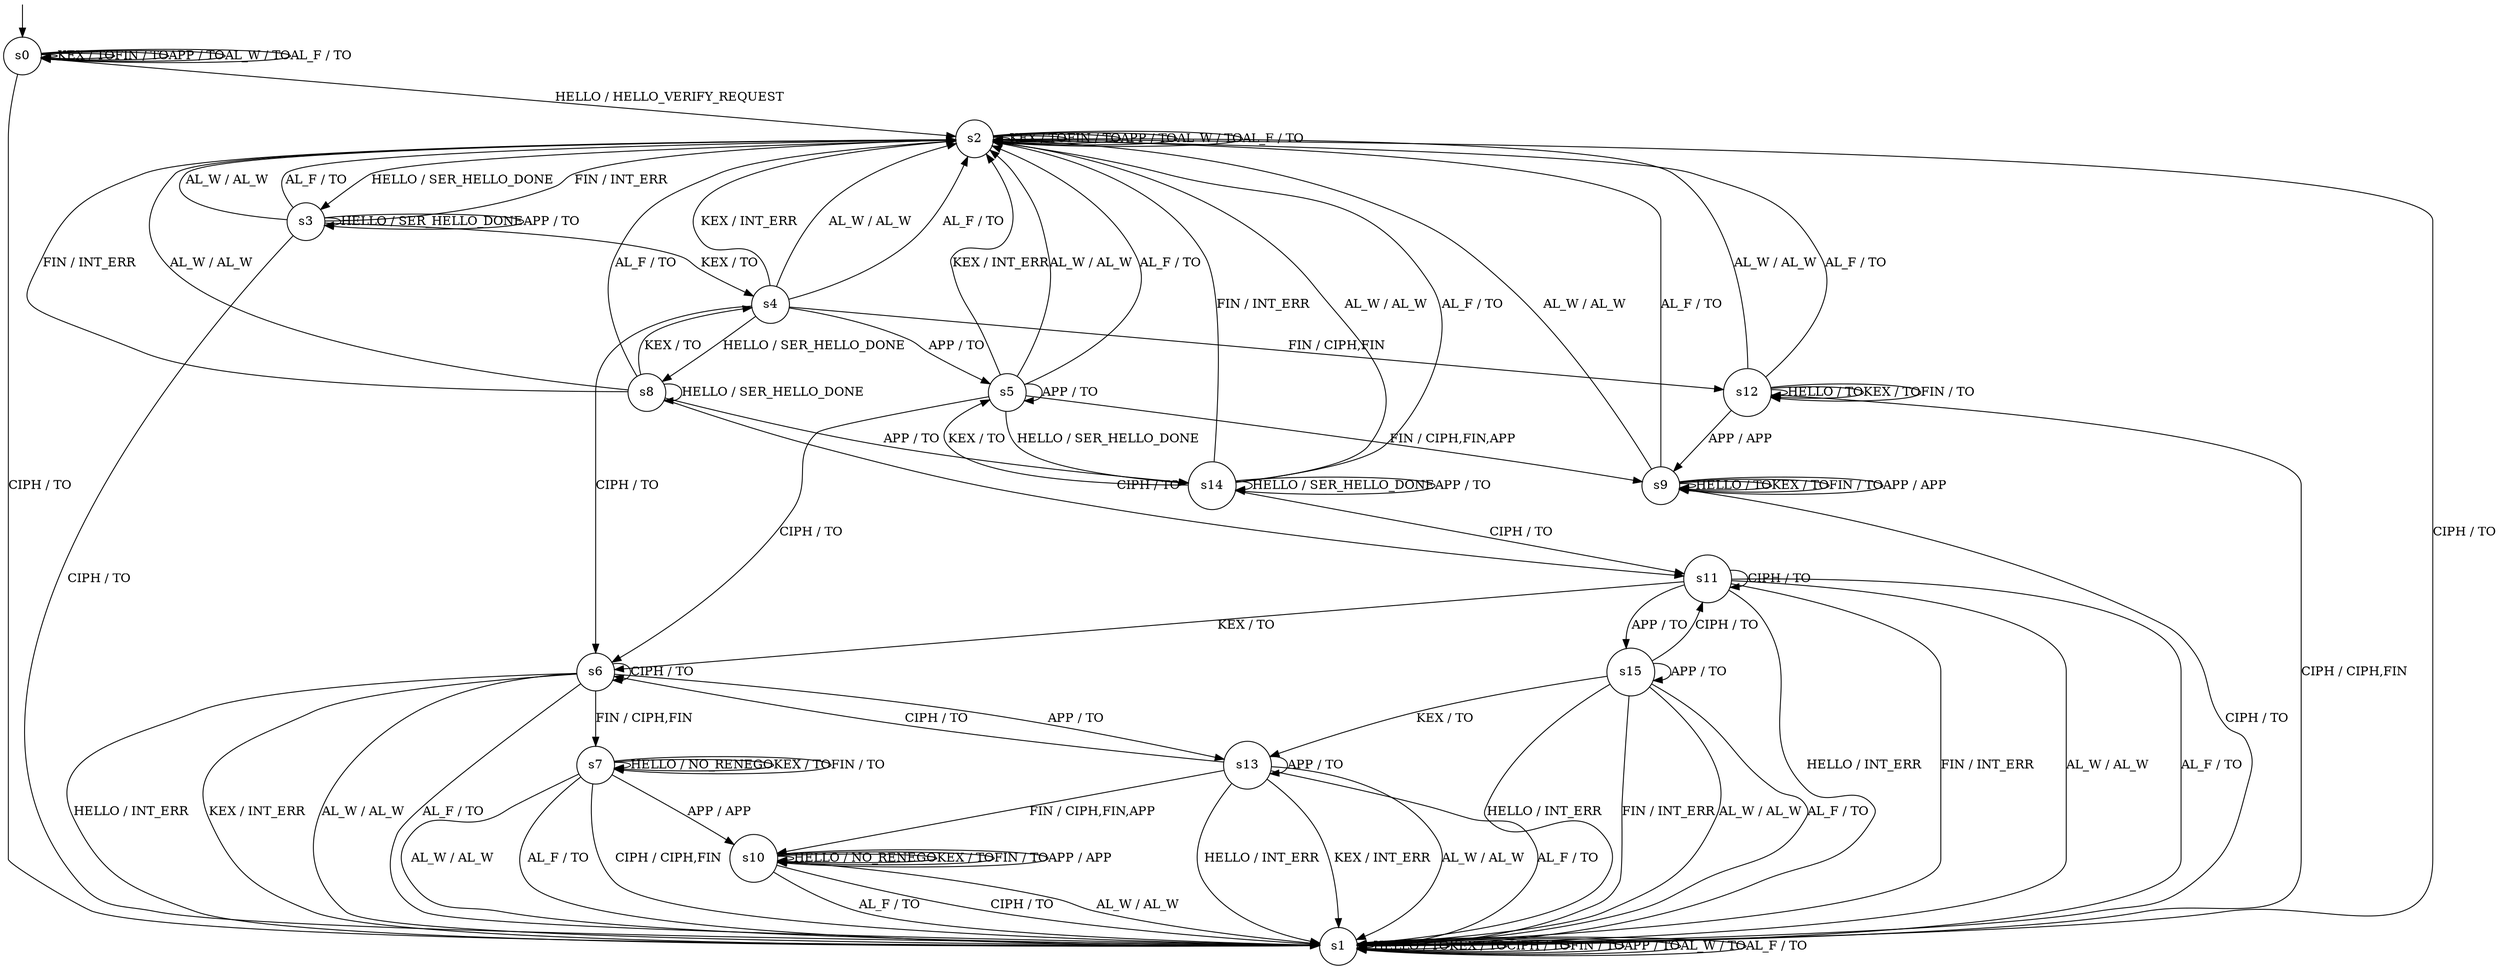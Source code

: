 digraph g {

	s0 [shape="circle" label="s0"];
	s1 [shape="circle" label="s1"];
	s2 [shape="circle" label="s2"];
	s3 [shape="circle" label="s3"];
	s4 [shape="circle" label="s4"];
	s5 [shape="circle" label="s5"];
	s6 [shape="circle" label="s6"];
	s7 [shape="circle" label="s7"];
	s8 [shape="circle" label="s8"];
	s9 [shape="circle" label="s9"];
	s10 [shape="circle" label="s10"];
	s11 [shape="circle" label="s11"];
	s12 [shape="circle" label="s12"];
	s13 [shape="circle" label="s13"];
	s14 [shape="circle" label="s14"];
	s15 [shape="circle" label="s15"];
	s0 -> s2 [label="HELLO / HELLO_VERIFY_REQUEST"];
	s0 -> s0 [label="KEX / TO"];
	s0 -> s1 [label="CIPH / TO"];
	s0 -> s0 [label="FIN / TO"];
	s0 -> s0 [label="APP / TO"];
	s0 -> s0 [label="AL_W / TO"];
	s0 -> s0 [label="AL_F / TO"];
	s1 -> s1 [label="HELLO / TO"];
	s1 -> s1 [label="KEX / TO"];
	s1 -> s1 [label="CIPH / TO"];
	s1 -> s1 [label="FIN / TO"];
	s1 -> s1 [label="APP / TO"];
	s1 -> s1 [label="AL_W / TO"];
	s1 -> s1 [label="AL_F / TO"];
	s2 -> s3 [label="HELLO / SER_HELLO_DONE"];
	s2 -> s2 [label="KEX / TO"];
	s2 -> s1 [label="CIPH / TO"];
	s2 -> s2 [label="FIN / TO"];
	s2 -> s2 [label="APP / TO"];
	s2 -> s2 [label="AL_W / TO"];
	s2 -> s2 [label="AL_F / TO"];
	s3 -> s3 [label="HELLO / SER_HELLO_DONE"];
	s3 -> s4 [label="KEX / TO"];
	s3 -> s1 [label="CIPH / TO"];
	s3 -> s2 [label="FIN / INT_ERR"];
	s3 -> s3 [label="APP / TO"];
	s3 -> s2 [label="AL_W / AL_W"];
	s3 -> s2 [label="AL_F / TO"];
	s4 -> s8 [label="HELLO / SER_HELLO_DONE"];
	s4 -> s2 [label="KEX / INT_ERR"];
	s4 -> s6 [label="CIPH / TO"];
	s4 -> s12 [label="FIN / CIPH,FIN"];
	s4 -> s5 [label="APP / TO"];
	s4 -> s2 [label="AL_W / AL_W"];
	s4 -> s2 [label="AL_F / TO"];
	s5 -> s14 [label="HELLO / SER_HELLO_DONE"];
	s5 -> s2 [label="KEX / INT_ERR"];
	s5 -> s6 [label="CIPH / TO"];
	s5 -> s9 [label="FIN / CIPH,FIN,APP"];
	s5 -> s5 [label="APP / TO"];
	s5 -> s2 [label="AL_W / AL_W"];
	s5 -> s2 [label="AL_F / TO"];
	s6 -> s1 [label="HELLO / INT_ERR"];
	s6 -> s1 [label="KEX / INT_ERR"];
	s6 -> s6 [label="CIPH / TO"];
	s6 -> s7 [label="FIN / CIPH,FIN"];
	s6 -> s13 [label="APP / TO"];
	s6 -> s1 [label="AL_W / AL_W"];
	s6 -> s1 [label="AL_F / TO"];
	s7 -> s7 [label="HELLO / NO_RENEGO"];
	s7 -> s7 [label="KEX / TO"];
	s7 -> s1 [label="CIPH / CIPH,FIN"];
	s7 -> s7 [label="FIN / TO"];
	s7 -> s10 [label="APP / APP"];
	s7 -> s1 [label="AL_W / AL_W"];
	s7 -> s1 [label="AL_F / TO"];
	s8 -> s8 [label="HELLO / SER_HELLO_DONE"];
	s8 -> s4 [label="KEX / TO"];
	s8 -> s11 [label="CIPH / TO"];
	s8 -> s2 [label="FIN / INT_ERR"];
	s8 -> s14 [label="APP / TO"];
	s8 -> s2 [label="AL_W / AL_W"];
	s8 -> s2 [label="AL_F / TO"];
	s9 -> s9 [label="HELLO / TO"];
	s9 -> s9 [label="KEX / TO"];
	s9 -> s1 [label="CIPH / TO"];
	s9 -> s9 [label="FIN / TO"];
	s9 -> s9 [label="APP / APP"];
	s9 -> s2 [label="AL_W / AL_W"];
	s9 -> s2 [label="AL_F / TO"];
	s10 -> s10 [label="HELLO / NO_RENEGO"];
	s10 -> s10 [label="KEX / TO"];
	s10 -> s1 [label="CIPH / TO"];
	s10 -> s10 [label="FIN / TO"];
	s10 -> s10 [label="APP / APP"];
	s10 -> s1 [label="AL_W / AL_W"];
	s10 -> s1 [label="AL_F / TO"];
	s11 -> s1 [label="HELLO / INT_ERR"];
	s11 -> s6 [label="KEX / TO"];
	s11 -> s11 [label="CIPH / TO"];
	s11 -> s1 [label="FIN / INT_ERR"];
	s11 -> s15 [label="APP / TO"];
	s11 -> s1 [label="AL_W / AL_W"];
	s11 -> s1 [label="AL_F / TO"];
	s12 -> s12 [label="HELLO / TO"];
	s12 -> s12 [label="KEX / TO"];
	s12 -> s1 [label="CIPH / CIPH,FIN"];
	s12 -> s12 [label="FIN / TO"];
	s12 -> s9 [label="APP / APP"];
	s12 -> s2 [label="AL_W / AL_W"];
	s12 -> s2 [label="AL_F / TO"];
	s13 -> s1 [label="HELLO / INT_ERR"];
	s13 -> s1 [label="KEX / INT_ERR"];
	s13 -> s6 [label="CIPH / TO"];
	s13 -> s10 [label="FIN / CIPH,FIN,APP"];
	s13 -> s13 [label="APP / TO"];
	s13 -> s1 [label="AL_W / AL_W"];
	s13 -> s1 [label="AL_F / TO"];
	s14 -> s14 [label="HELLO / SER_HELLO_DONE"];
	s14 -> s5 [label="KEX / TO"];
	s14 -> s11 [label="CIPH / TO"];
	s14 -> s2 [label="FIN / INT_ERR"];
	s14 -> s14 [label="APP / TO"];
	s14 -> s2 [label="AL_W / AL_W"];
	s14 -> s2 [label="AL_F / TO"];
	s15 -> s1 [label="HELLO / INT_ERR"];
	s15 -> s13 [label="KEX / TO"];
	s15 -> s11 [label="CIPH / TO"];
	s15 -> s1 [label="FIN / INT_ERR"];
	s15 -> s15 [label="APP / TO"];
	s15 -> s1 [label="AL_W / AL_W"];
	s15 -> s1 [label="AL_F / TO"];

__start0 [label="" shape="none" width="0" height="0"];
__start0 -> s0;

}
